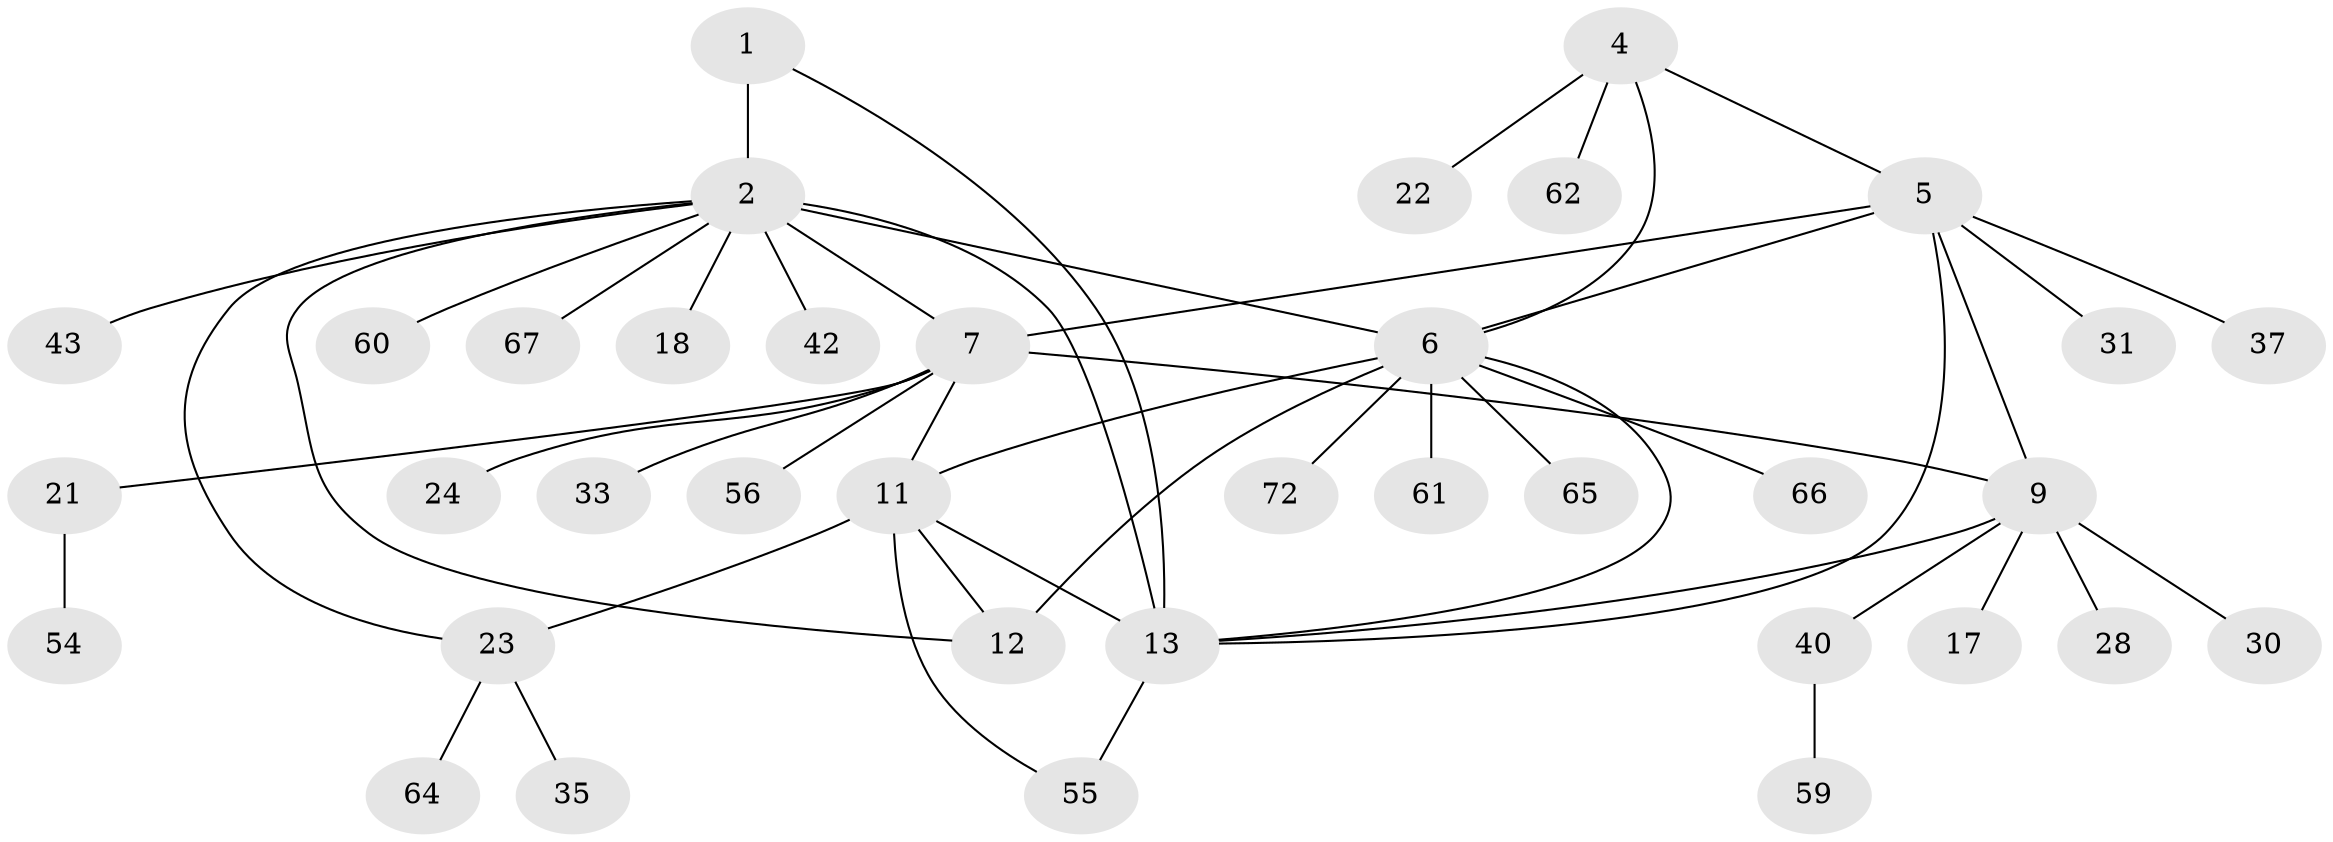 // original degree distribution, {3: 0.05405405405405406, 7: 0.08108108108108109, 10: 0.02702702702702703, 6: 0.04054054054054054, 8: 0.013513513513513514, 5: 0.013513513513513514, 4: 0.013513513513513514, 1: 0.5540540540540541, 2: 0.20270270270270271}
// Generated by graph-tools (version 1.1) at 2025/16/03/09/25 04:16:03]
// undirected, 37 vertices, 49 edges
graph export_dot {
graph [start="1"]
  node [color=gray90,style=filled];
  1;
  2 [super="+3"];
  4 [super="+44+58+29"];
  5 [super="+8+26+27+51"];
  6 [super="+32+10"];
  7;
  9 [super="+16"];
  11;
  12;
  13 [super="+71+14+36+15+20"];
  17;
  18;
  21;
  22 [super="+41"];
  23 [super="+70+53+46+25"];
  24 [super="+39"];
  28 [super="+69"];
  30;
  31;
  33;
  35;
  37;
  40;
  42;
  43;
  54;
  55;
  56;
  59;
  60;
  61;
  62;
  64;
  65;
  66;
  67;
  72;
  1 -- 2 [weight=2];
  1 -- 13;
  2 -- 6;
  2 -- 12;
  2 -- 42;
  2 -- 67;
  2 -- 7;
  2 -- 43;
  2 -- 13 [weight=2];
  2 -- 18;
  2 -- 60;
  2 -- 23;
  4 -- 5;
  4 -- 6;
  4 -- 22;
  4 -- 62;
  5 -- 6;
  5 -- 31;
  5 -- 9;
  5 -- 7;
  5 -- 13;
  5 -- 37;
  6 -- 13;
  6 -- 61;
  6 -- 65;
  6 -- 66;
  6 -- 72;
  6 -- 11 [weight=2];
  6 -- 12;
  7 -- 9;
  7 -- 11;
  7 -- 21;
  7 -- 24;
  7 -- 33;
  7 -- 56;
  9 -- 28;
  9 -- 40;
  9 -- 17;
  9 -- 30;
  9 -- 13;
  11 -- 12;
  11 -- 23;
  11 -- 55;
  11 -- 13;
  13 -- 55;
  21 -- 54;
  23 -- 35;
  23 -- 64;
  40 -- 59;
}
